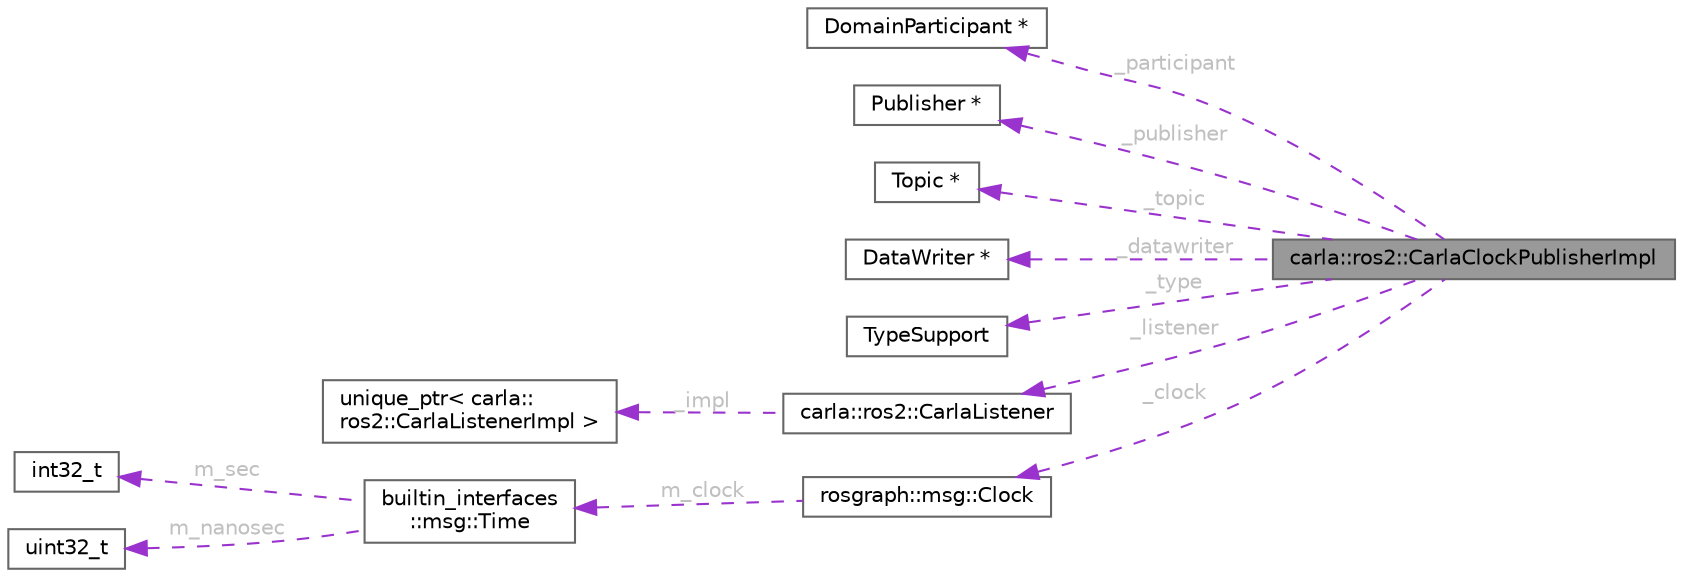 digraph "carla::ros2::CarlaClockPublisherImpl"
{
 // INTERACTIVE_SVG=YES
 // LATEX_PDF_SIZE
  bgcolor="transparent";
  edge [fontname=Helvetica,fontsize=10,labelfontname=Helvetica,labelfontsize=10];
  node [fontname=Helvetica,fontsize=10,shape=box,height=0.2,width=0.4];
  rankdir="LR";
  Node1 [id="Node000001",label="carla::ros2::CarlaClockPublisherImpl",height=0.2,width=0.4,color="gray40", fillcolor="grey60", style="filled", fontcolor="black",tooltip=" "];
  Node2 -> Node1 [id="edge1_Node000001_Node000002",dir="back",color="darkorchid3",style="dashed",tooltip=" ",label=" _participant",fontcolor="grey" ];
  Node2 [id="Node000002",label="DomainParticipant *",height=0.2,width=0.4,color="gray40", fillcolor="white", style="filled",tooltip=" "];
  Node3 -> Node1 [id="edge2_Node000001_Node000003",dir="back",color="darkorchid3",style="dashed",tooltip=" ",label=" _publisher",fontcolor="grey" ];
  Node3 [id="Node000003",label="Publisher *",height=0.2,width=0.4,color="gray40", fillcolor="white", style="filled",tooltip=" "];
  Node4 -> Node1 [id="edge3_Node000001_Node000004",dir="back",color="darkorchid3",style="dashed",tooltip=" ",label=" _topic",fontcolor="grey" ];
  Node4 [id="Node000004",label="Topic *",height=0.2,width=0.4,color="gray40", fillcolor="white", style="filled",tooltip=" "];
  Node5 -> Node1 [id="edge4_Node000001_Node000005",dir="back",color="darkorchid3",style="dashed",tooltip=" ",label=" _datawriter",fontcolor="grey" ];
  Node5 [id="Node000005",label="DataWriter *",height=0.2,width=0.4,color="gray40", fillcolor="white", style="filled",tooltip=" "];
  Node6 -> Node1 [id="edge5_Node000001_Node000006",dir="back",color="darkorchid3",style="dashed",tooltip=" ",label=" _type",fontcolor="grey" ];
  Node6 [id="Node000006",label="TypeSupport",height=0.2,width=0.4,color="gray40", fillcolor="white", style="filled",tooltip=" "];
  Node7 -> Node1 [id="edge6_Node000001_Node000007",dir="back",color="darkorchid3",style="dashed",tooltip=" ",label=" _listener",fontcolor="grey" ];
  Node7 [id="Node000007",label="carla::ros2::CarlaListener",height=0.2,width=0.4,color="gray40", fillcolor="white", style="filled",URL="$d9/d48/classcarla_1_1ros2_1_1CarlaListener.html",tooltip=" "];
  Node8 -> Node7 [id="edge7_Node000007_Node000008",dir="back",color="darkorchid3",style="dashed",tooltip=" ",label=" _impl",fontcolor="grey" ];
  Node8 [id="Node000008",label="unique_ptr\< carla::\lros2::CarlaListenerImpl \>",height=0.2,width=0.4,color="gray40", fillcolor="white", style="filled",tooltip=" "];
  Node9 -> Node1 [id="edge8_Node000001_Node000009",dir="back",color="darkorchid3",style="dashed",tooltip=" ",label=" _clock",fontcolor="grey" ];
  Node9 [id="Node000009",label="rosgraph::msg::Clock",height=0.2,width=0.4,color="gray40", fillcolor="white", style="filled",URL="$d7/dea/classrosgraph_1_1msg_1_1Clock.html",tooltip="This class represents the structure Clock defined by the user in the IDL file."];
  Node10 -> Node9 [id="edge9_Node000009_Node000010",dir="back",color="darkorchid3",style="dashed",tooltip=" ",label=" m_clock",fontcolor="grey" ];
  Node10 [id="Node000010",label="builtin_interfaces\l::msg::Time",height=0.2,width=0.4,color="gray40", fillcolor="white", style="filled",URL="$da/d39/classbuiltin__interfaces_1_1msg_1_1Time.html",tooltip="This class represents the structure Time defined by the user in the IDL file."];
  Node11 -> Node10 [id="edge10_Node000010_Node000011",dir="back",color="darkorchid3",style="dashed",tooltip=" ",label=" m_sec",fontcolor="grey" ];
  Node11 [id="Node000011",label="int32_t",height=0.2,width=0.4,color="gray40", fillcolor="white", style="filled",tooltip=" "];
  Node12 -> Node10 [id="edge11_Node000010_Node000012",dir="back",color="darkorchid3",style="dashed",tooltip=" ",label=" m_nanosec",fontcolor="grey" ];
  Node12 [id="Node000012",label="uint32_t",height=0.2,width=0.4,color="gray40", fillcolor="white", style="filled",tooltip=" "];
}
